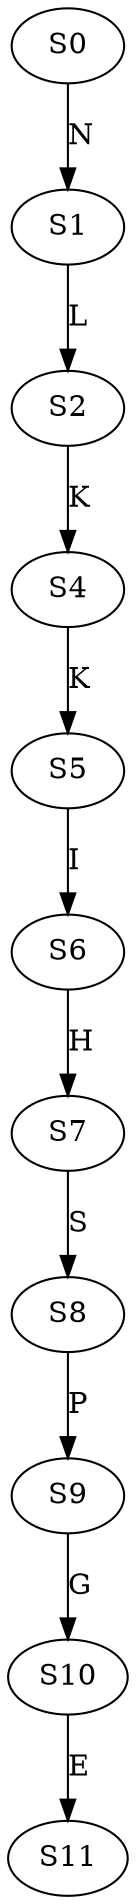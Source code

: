 strict digraph  {
	S0 -> S1 [ label = N ];
	S1 -> S2 [ label = L ];
	S2 -> S4 [ label = K ];
	S4 -> S5 [ label = K ];
	S5 -> S6 [ label = I ];
	S6 -> S7 [ label = H ];
	S7 -> S8 [ label = S ];
	S8 -> S9 [ label = P ];
	S9 -> S10 [ label = G ];
	S10 -> S11 [ label = E ];
}

